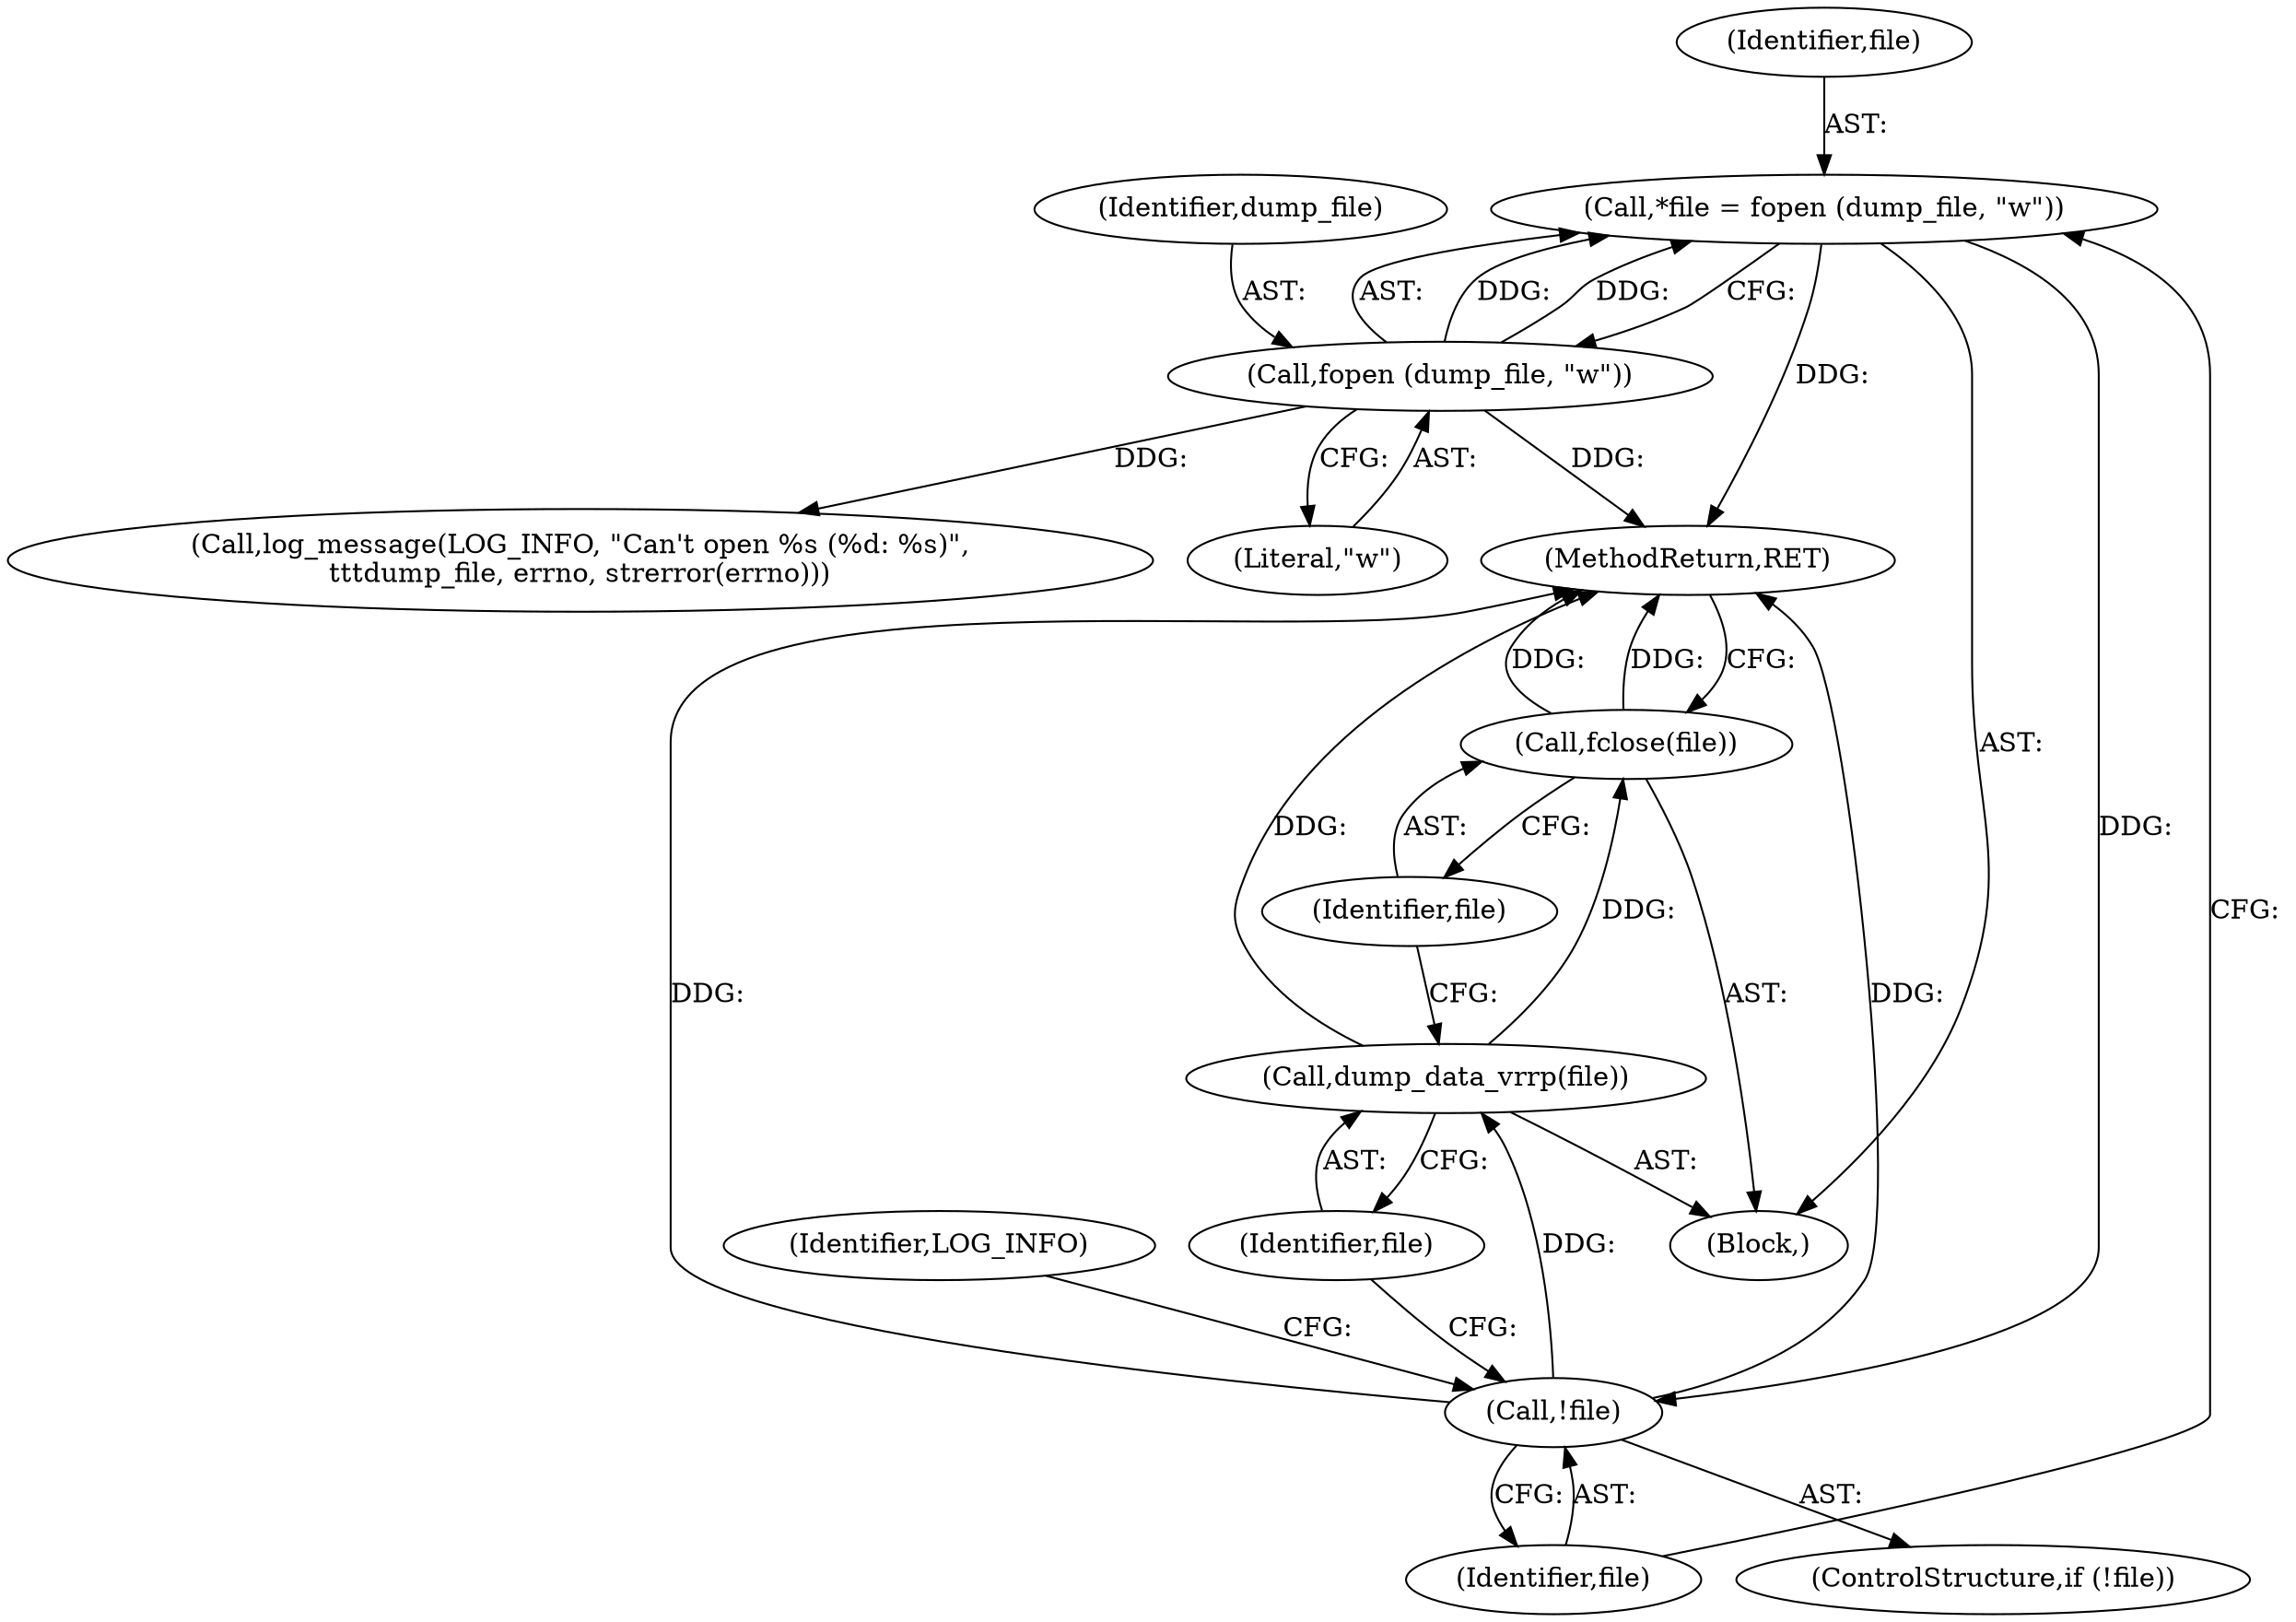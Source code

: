 digraph "0_keepalived_04f2d32871bb3b11d7dc024039952f2fe2750306_5@API" {
"1000104" [label="(Call,*file = fopen (dump_file, \"w\"))"];
"1000106" [label="(Call,fopen (dump_file, \"w\"))"];
"1000110" [label="(Call,!file)"];
"1000121" [label="(Call,dump_data_vrrp(file))"];
"1000123" [label="(Call,fclose(file))"];
"1000102" [label="(Block,)"];
"1000113" [label="(Call,log_message(LOG_INFO, \"Can't open %s (%d: %s)\",\n\t\t\tdump_file, errno, strerror(errno)))"];
"1000109" [label="(ControlStructure,if (!file))"];
"1000125" [label="(MethodReturn,RET)"];
"1000124" [label="(Identifier,file)"];
"1000122" [label="(Identifier,file)"];
"1000107" [label="(Identifier,dump_file)"];
"1000114" [label="(Identifier,LOG_INFO)"];
"1000106" [label="(Call,fopen (dump_file, \"w\"))"];
"1000121" [label="(Call,dump_data_vrrp(file))"];
"1000111" [label="(Identifier,file)"];
"1000105" [label="(Identifier,file)"];
"1000110" [label="(Call,!file)"];
"1000104" [label="(Call,*file = fopen (dump_file, \"w\"))"];
"1000108" [label="(Literal,\"w\")"];
"1000123" [label="(Call,fclose(file))"];
"1000104" -> "1000102"  [label="AST: "];
"1000104" -> "1000106"  [label="CFG: "];
"1000105" -> "1000104"  [label="AST: "];
"1000106" -> "1000104"  [label="AST: "];
"1000111" -> "1000104"  [label="CFG: "];
"1000104" -> "1000125"  [label="DDG: "];
"1000106" -> "1000104"  [label="DDG: "];
"1000106" -> "1000104"  [label="DDG: "];
"1000104" -> "1000110"  [label="DDG: "];
"1000106" -> "1000108"  [label="CFG: "];
"1000107" -> "1000106"  [label="AST: "];
"1000108" -> "1000106"  [label="AST: "];
"1000106" -> "1000125"  [label="DDG: "];
"1000106" -> "1000113"  [label="DDG: "];
"1000110" -> "1000109"  [label="AST: "];
"1000110" -> "1000111"  [label="CFG: "];
"1000111" -> "1000110"  [label="AST: "];
"1000114" -> "1000110"  [label="CFG: "];
"1000122" -> "1000110"  [label="CFG: "];
"1000110" -> "1000125"  [label="DDG: "];
"1000110" -> "1000125"  [label="DDG: "];
"1000110" -> "1000121"  [label="DDG: "];
"1000121" -> "1000102"  [label="AST: "];
"1000121" -> "1000122"  [label="CFG: "];
"1000122" -> "1000121"  [label="AST: "];
"1000124" -> "1000121"  [label="CFG: "];
"1000121" -> "1000125"  [label="DDG: "];
"1000121" -> "1000123"  [label="DDG: "];
"1000123" -> "1000102"  [label="AST: "];
"1000123" -> "1000124"  [label="CFG: "];
"1000124" -> "1000123"  [label="AST: "];
"1000125" -> "1000123"  [label="CFG: "];
"1000123" -> "1000125"  [label="DDG: "];
"1000123" -> "1000125"  [label="DDG: "];
}
